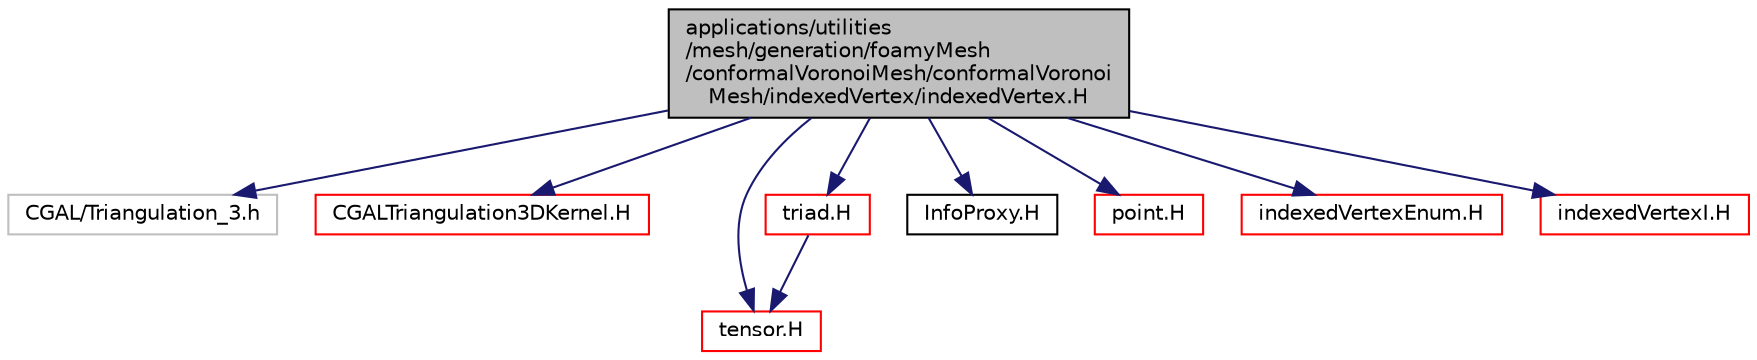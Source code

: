 digraph "applications/utilities/mesh/generation/foamyMesh/conformalVoronoiMesh/conformalVoronoiMesh/indexedVertex/indexedVertex.H"
{
  bgcolor="transparent";
  edge [fontname="Helvetica",fontsize="10",labelfontname="Helvetica",labelfontsize="10"];
  node [fontname="Helvetica",fontsize="10",shape=record];
  Node1 [label="applications/utilities\l/mesh/generation/foamyMesh\l/conformalVoronoiMesh/conformalVoronoi\lMesh/indexedVertex/indexedVertex.H",height=0.2,width=0.4,color="black", fillcolor="grey75", style="filled", fontcolor="black"];
  Node1 -> Node2 [color="midnightblue",fontsize="10",style="solid",fontname="Helvetica"];
  Node2 [label="CGAL/Triangulation_3.h",height=0.2,width=0.4,color="grey75"];
  Node1 -> Node3 [color="midnightblue",fontsize="10",style="solid",fontname="Helvetica"];
  Node3 [label="CGALTriangulation3DKernel.H",height=0.2,width=0.4,color="red",URL="$a04171.html"];
  Node1 -> Node4 [color="midnightblue",fontsize="10",style="solid",fontname="Helvetica"];
  Node4 [label="tensor.H",height=0.2,width=0.4,color="red",URL="$a09234.html"];
  Node1 -> Node5 [color="midnightblue",fontsize="10",style="solid",fontname="Helvetica"];
  Node5 [label="triad.H",height=0.2,width=0.4,color="red",URL="$a09243.html"];
  Node5 -> Node4 [color="midnightblue",fontsize="10",style="solid",fontname="Helvetica"];
  Node1 -> Node6 [color="midnightblue",fontsize="10",style="solid",fontname="Helvetica"];
  Node6 [label="InfoProxy.H",height=0.2,width=0.4,color="black",URL="$a07963.html"];
  Node1 -> Node7 [color="midnightblue",fontsize="10",style="solid",fontname="Helvetica"];
  Node7 [label="point.H",height=0.2,width=0.4,color="red",URL="$a08970.html"];
  Node1 -> Node8 [color="midnightblue",fontsize="10",style="solid",fontname="Helvetica"];
  Node8 [label="indexedVertexEnum.H",height=0.2,width=0.4,color="red",URL="$a04200.html"];
  Node1 -> Node9 [color="midnightblue",fontsize="10",style="solid",fontname="Helvetica"];
  Node9 [label="indexedVertexI.H",height=0.2,width=0.4,color="red",URL="$a04201.html"];
}
